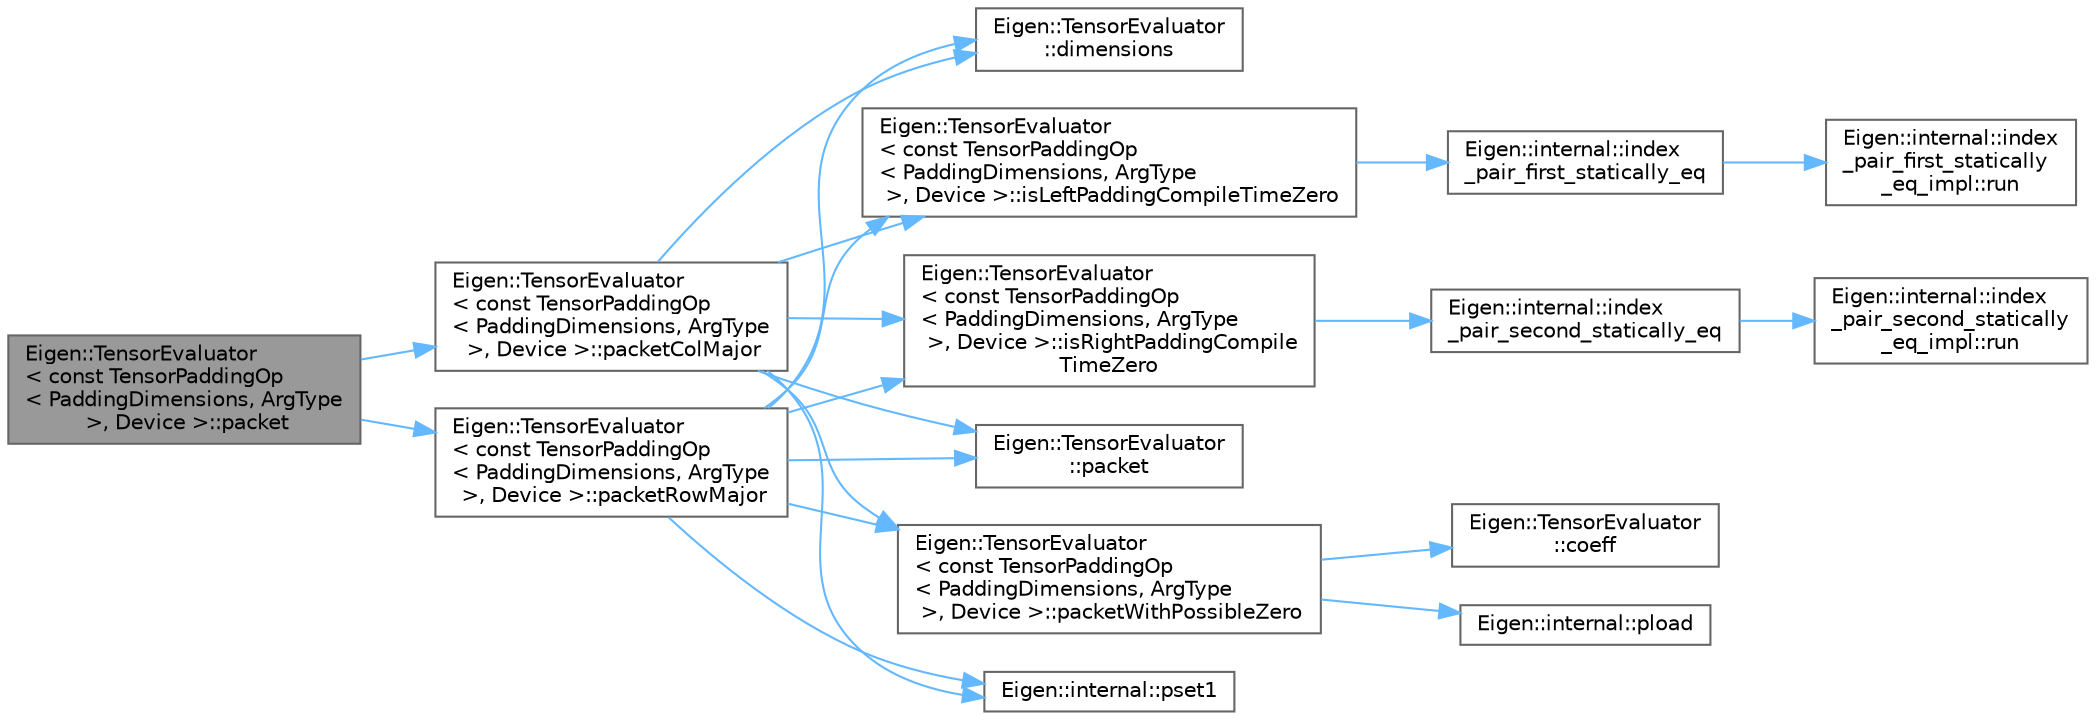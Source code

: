 digraph "Eigen::TensorEvaluator&lt; const TensorPaddingOp&lt; PaddingDimensions, ArgType &gt;, Device &gt;::packet"
{
 // LATEX_PDF_SIZE
  bgcolor="transparent";
  edge [fontname=Helvetica,fontsize=10,labelfontname=Helvetica,labelfontsize=10];
  node [fontname=Helvetica,fontsize=10,shape=box,height=0.2,width=0.4];
  rankdir="LR";
  Node1 [id="Node000001",label="Eigen::TensorEvaluator\l\< const TensorPaddingOp\l\< PaddingDimensions, ArgType\l \>, Device \>::packet",height=0.2,width=0.4,color="gray40", fillcolor="grey60", style="filled", fontcolor="black",tooltip=" "];
  Node1 -> Node2 [id="edge21_Node000001_Node000002",color="steelblue1",style="solid",tooltip=" "];
  Node2 [id="Node000002",label="Eigen::TensorEvaluator\l\< const TensorPaddingOp\l\< PaddingDimensions, ArgType\l \>, Device \>::packetColMajor",height=0.2,width=0.4,color="grey40", fillcolor="white", style="filled",URL="$struct_eigen_1_1_tensor_evaluator_3_01const_01_tensor_padding_op_3_01_padding_dimensions_00_01_arg_type_01_4_00_01_device_01_4.html#aa1108bcccfed67cbf63ed9df925fd2e4",tooltip=" "];
  Node2 -> Node3 [id="edge22_Node000002_Node000003",color="steelblue1",style="solid",tooltip=" "];
  Node3 [id="Node000003",label="Eigen::TensorEvaluator\l::dimensions",height=0.2,width=0.4,color="grey40", fillcolor="white", style="filled",URL="$struct_eigen_1_1_tensor_evaluator.html#a4b49b2c40bcb2220fb240083cd1833c6",tooltip=" "];
  Node2 -> Node4 [id="edge23_Node000002_Node000004",color="steelblue1",style="solid",tooltip=" "];
  Node4 [id="Node000004",label="Eigen::TensorEvaluator\l\< const TensorPaddingOp\l\< PaddingDimensions, ArgType\l \>, Device \>::isLeftPaddingCompileTimeZero",height=0.2,width=0.4,color="grey40", fillcolor="white", style="filled",URL="$struct_eigen_1_1_tensor_evaluator_3_01const_01_tensor_padding_op_3_01_padding_dimensions_00_01_arg_type_01_4_00_01_device_01_4.html#adad0d467c6c043643fbd5063980f27ee",tooltip=" "];
  Node4 -> Node5 [id="edge24_Node000004_Node000005",color="steelblue1",style="solid",tooltip=" "];
  Node5 [id="Node000005",label="Eigen::internal::index\l_pair_first_statically_eq",height=0.2,width=0.4,color="grey40", fillcolor="white", style="filled",URL="$namespace_eigen_1_1internal.html#a33183d2ec83dde7518d98ce9d57f07c6",tooltip=" "];
  Node5 -> Node6 [id="edge25_Node000005_Node000006",color="steelblue1",style="solid",tooltip=" "];
  Node6 [id="Node000006",label="Eigen::internal::index\l_pair_first_statically\l_eq_impl::run",height=0.2,width=0.4,color="grey40", fillcolor="white", style="filled",URL="$struct_eigen_1_1internal_1_1index__pair__first__statically__eq__impl.html#a2fd89f92c28b72cbf0ed551bebffc012",tooltip=" "];
  Node2 -> Node7 [id="edge26_Node000002_Node000007",color="steelblue1",style="solid",tooltip=" "];
  Node7 [id="Node000007",label="Eigen::TensorEvaluator\l\< const TensorPaddingOp\l\< PaddingDimensions, ArgType\l \>, Device \>::isRightPaddingCompile\lTimeZero",height=0.2,width=0.4,color="grey40", fillcolor="white", style="filled",URL="$struct_eigen_1_1_tensor_evaluator_3_01const_01_tensor_padding_op_3_01_padding_dimensions_00_01_arg_type_01_4_00_01_device_01_4.html#a524e02ecee5f92a2315777d7ad60fe3e",tooltip=" "];
  Node7 -> Node8 [id="edge27_Node000007_Node000008",color="steelblue1",style="solid",tooltip=" "];
  Node8 [id="Node000008",label="Eigen::internal::index\l_pair_second_statically_eq",height=0.2,width=0.4,color="grey40", fillcolor="white", style="filled",URL="$namespace_eigen_1_1internal.html#a218124d119197bec0d18ab0a9e54dba7",tooltip=" "];
  Node8 -> Node9 [id="edge28_Node000008_Node000009",color="steelblue1",style="solid",tooltip=" "];
  Node9 [id="Node000009",label="Eigen::internal::index\l_pair_second_statically\l_eq_impl::run",height=0.2,width=0.4,color="grey40", fillcolor="white", style="filled",URL="$struct_eigen_1_1internal_1_1index__pair__second__statically__eq__impl.html#a76da6530ea4ad86eab4e0eadd809fa67",tooltip=" "];
  Node2 -> Node10 [id="edge29_Node000002_Node000010",color="steelblue1",style="solid",tooltip=" "];
  Node10 [id="Node000010",label="Eigen::TensorEvaluator\l::packet",height=0.2,width=0.4,color="grey40", fillcolor="white", style="filled",URL="$struct_eigen_1_1_tensor_evaluator.html#af8ba36b08b6aaabc799d5d86a48dcb9d",tooltip=" "];
  Node2 -> Node11 [id="edge30_Node000002_Node000011",color="steelblue1",style="solid",tooltip=" "];
  Node11 [id="Node000011",label="Eigen::TensorEvaluator\l\< const TensorPaddingOp\l\< PaddingDimensions, ArgType\l \>, Device \>::packetWithPossibleZero",height=0.2,width=0.4,color="grey40", fillcolor="white", style="filled",URL="$struct_eigen_1_1_tensor_evaluator_3_01const_01_tensor_padding_op_3_01_padding_dimensions_00_01_arg_type_01_4_00_01_device_01_4.html#aee79a906cba33a58a3cc6b4367158af1",tooltip=" "];
  Node11 -> Node12 [id="edge31_Node000011_Node000012",color="steelblue1",style="solid",tooltip=" "];
  Node12 [id="Node000012",label="Eigen::TensorEvaluator\l::coeff",height=0.2,width=0.4,color="grey40", fillcolor="white", style="filled",URL="$struct_eigen_1_1_tensor_evaluator.html#a7747e4223120fe698801fa12c186561d",tooltip=" "];
  Node11 -> Node13 [id="edge32_Node000011_Node000013",color="steelblue1",style="solid",tooltip=" "];
  Node13 [id="Node000013",label="Eigen::internal::pload",height=0.2,width=0.4,color="grey40", fillcolor="white", style="filled",URL="$namespace_eigen_1_1internal.html#ae25c18feab0271a245176a7a3f2dcd3d",tooltip=" "];
  Node2 -> Node14 [id="edge33_Node000002_Node000014",color="steelblue1",style="solid",tooltip=" "];
  Node14 [id="Node000014",label="Eigen::internal::pset1",height=0.2,width=0.4,color="grey40", fillcolor="white", style="filled",URL="$namespace_eigen_1_1internal.html#afa6f9a9f3c905b28cc29841935e44fdb",tooltip=" "];
  Node1 -> Node15 [id="edge34_Node000001_Node000015",color="steelblue1",style="solid",tooltip=" "];
  Node15 [id="Node000015",label="Eigen::TensorEvaluator\l\< const TensorPaddingOp\l\< PaddingDimensions, ArgType\l \>, Device \>::packetRowMajor",height=0.2,width=0.4,color="grey40", fillcolor="white", style="filled",URL="$struct_eigen_1_1_tensor_evaluator_3_01const_01_tensor_padding_op_3_01_padding_dimensions_00_01_arg_type_01_4_00_01_device_01_4.html#a01ebc43906486c17ebdad96372e0ae2f",tooltip=" "];
  Node15 -> Node3 [id="edge35_Node000015_Node000003",color="steelblue1",style="solid",tooltip=" "];
  Node15 -> Node4 [id="edge36_Node000015_Node000004",color="steelblue1",style="solid",tooltip=" "];
  Node15 -> Node7 [id="edge37_Node000015_Node000007",color="steelblue1",style="solid",tooltip=" "];
  Node15 -> Node10 [id="edge38_Node000015_Node000010",color="steelblue1",style="solid",tooltip=" "];
  Node15 -> Node11 [id="edge39_Node000015_Node000011",color="steelblue1",style="solid",tooltip=" "];
  Node15 -> Node14 [id="edge40_Node000015_Node000014",color="steelblue1",style="solid",tooltip=" "];
}

